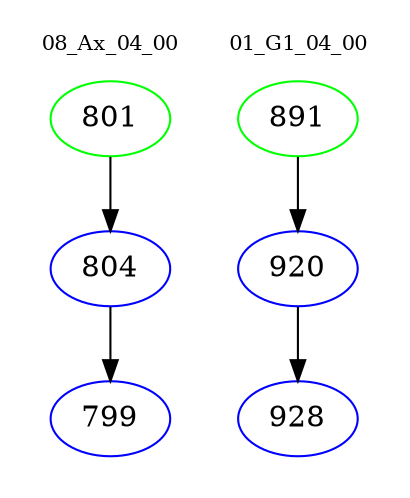 digraph{
subgraph cluster_0 {
color = white
label = "08_Ax_04_00";
fontsize=10;
T0_801 [label="801", color="green"]
T0_801 -> T0_804 [color="black"]
T0_804 [label="804", color="blue"]
T0_804 -> T0_799 [color="black"]
T0_799 [label="799", color="blue"]
}
subgraph cluster_1 {
color = white
label = "01_G1_04_00";
fontsize=10;
T1_891 [label="891", color="green"]
T1_891 -> T1_920 [color="black"]
T1_920 [label="920", color="blue"]
T1_920 -> T1_928 [color="black"]
T1_928 [label="928", color="blue"]
}
}
